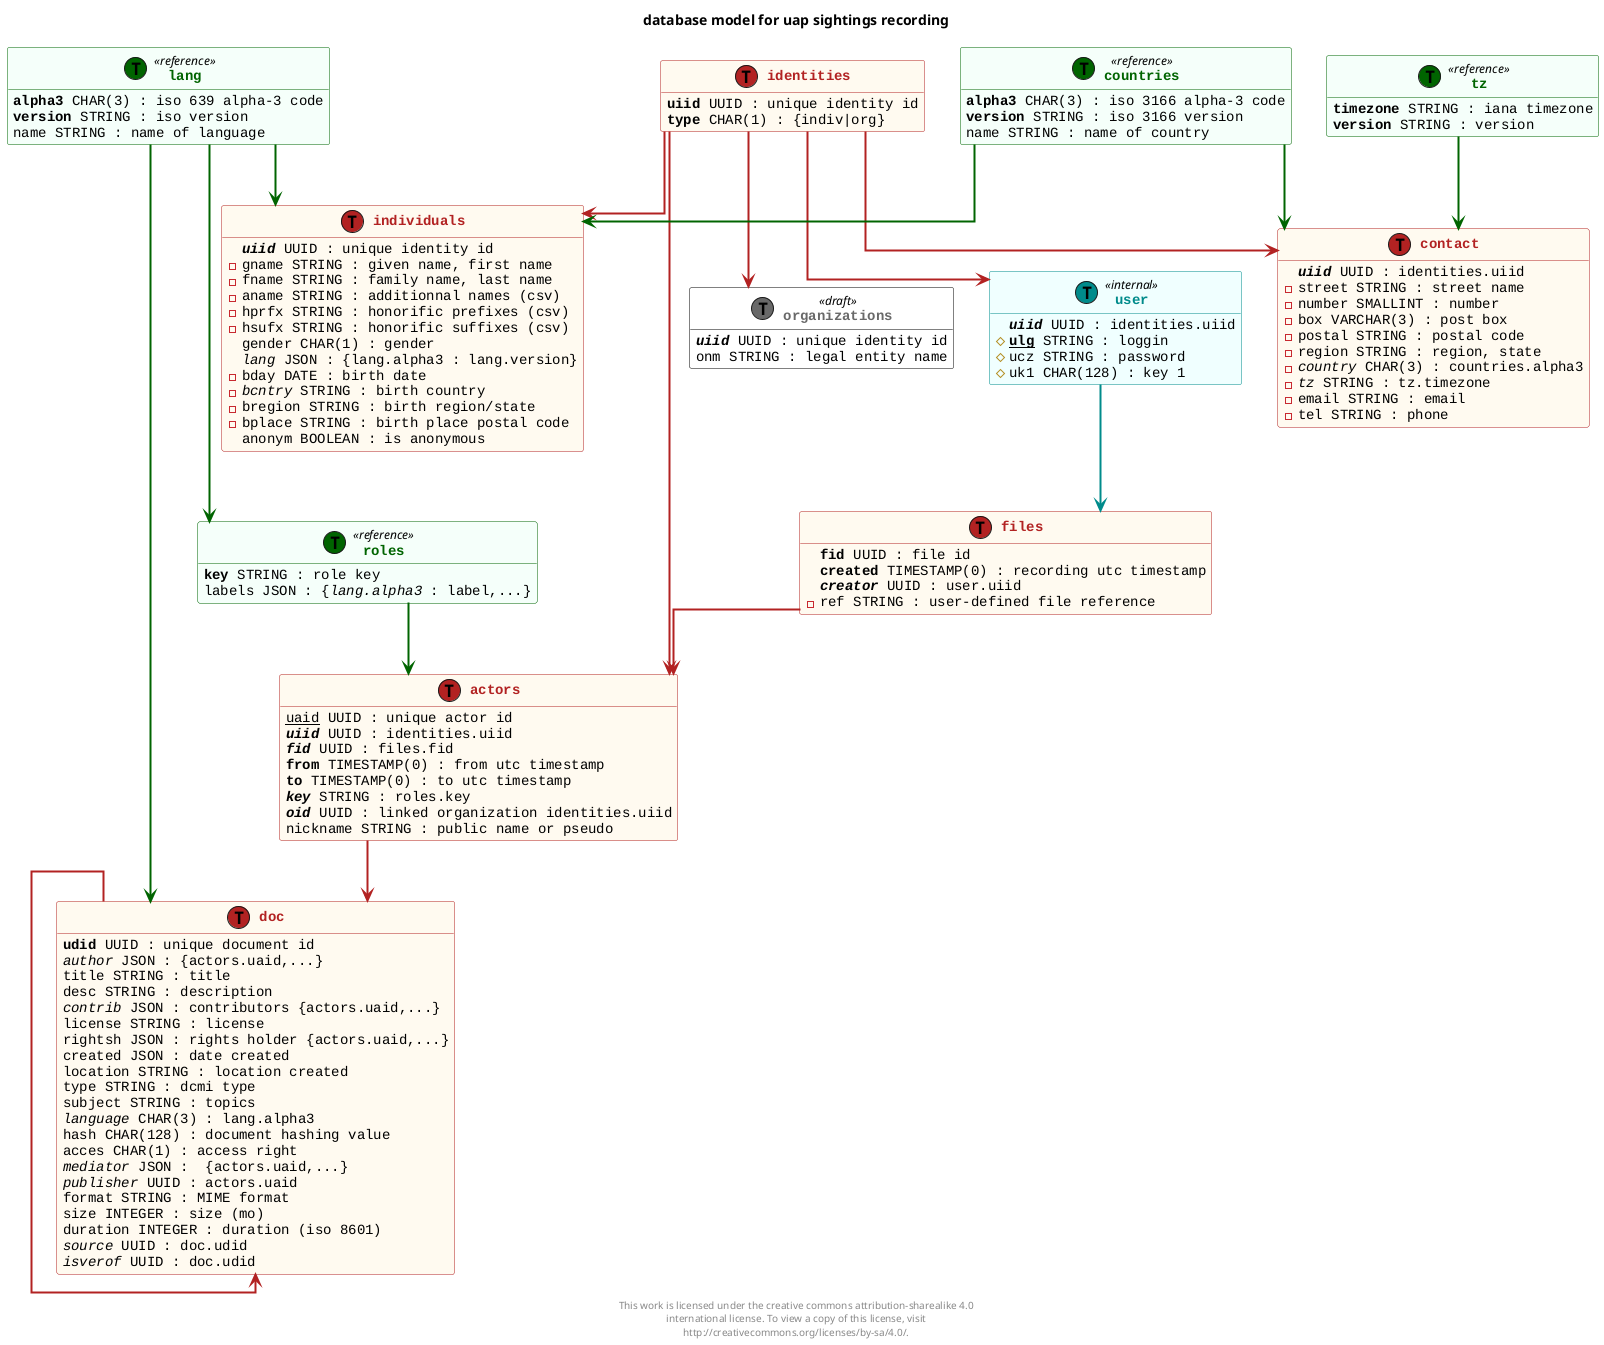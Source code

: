 @startuml

'plantuml version : 1.2021.10beta2

'Tthis work is licensed under the creative commons attribution-sharealike 4.0
'international license. To view a copy of this license, visit
'http://creativecommons.org/licenses/by-sa/4.0/.

'!include skin.iuml
skinparam titlefontstyle bold

skinparam arrowfontsize 8
skinparam arrowcolor firebrick
skinparam arrowthickness 2

skinparam classfontstyle bold
skinparam classfontcolor firebrick
skinparam classbordercolor firebrick
skinparam classbackgroundcolor floralwhite
skinparam classfontstyle bold
skinparam classattributefontname liberation mono
skinparam linetype ortho

!function $fk($a) !return "<i>" + $a + "</i>"
    'foreign key
!function $pk($a) !return "<b>" + $a + "</b>"
    'primary key
!function $uk($a) !return "<u>" + $a + "</u>"
    'unique key

skinparam class {
    'draft
    bordercolor<<draft>> black
    fontcolor<<draft>> dimgrey
    backgroundcolor<<draft>> white

    'reference
    bordercolor<<reference>> darkgreen
    backgroundcolor<<reference>> mintcream
    fontcolor<<reference>> darkgreen

    'internal
    bordercolor<<internal>> darkcyan
    backgroundcolor<<internal>> azure
    fontcolor<<internal>> darkcyan
}

hide empty methods


title database model for uap sightings recording
footer
    This work is licensed under the creative commons attribution-sharealike 4.0
    international license. To view a copy of this license, visit
    http://creativecommons.org/licenses/by-sa/4.0/.
endfooter

'- : private     : r/w localy by the user, not published
'# : protected   : r/w localy by the user, encrypted, not published


'rub: objects

class files << (T,Firebrick) >> {
	{field}  $pk(fid) UUID : file id
        'formerly : fid CHAR(128)
	{field}  $pk(created) TIMESTAMP(0) : recording utc timestamp
        'formerly rec FLOAT
	{field}  $pk($fk(creator)) UUID : user.uiid
        'uid
	{field} -ref STRING : user-defined file reference
        'udr
}
 

class user << (T, darkcyan) internal >> {
    'local app users
	{field} $pk($fk(uiid)) UUID : identities.uiid
	{field} #$pk($uk(ulg)) STRING : loggin
	{field} #ucz STRING : password
	{field} #uk1 CHAR(128) : key 1
}
 

class individuals << (T,firebrick) >> {
	{field}  $pk($fk(uiid)) UUID : unique identity id
	{field} -gname STRING : given name, first name
	{field} -fname STRING : family name, last name
	{field} -aname STRING : additionnal names (csv)
	{field} -hprfx STRING : honorific prefixes (csv)
	{field} -hsufx STRING : honorific suffixes (csv)
	{field}  gender CHAR(1) : gender
	{field}  $fk(lang) JSON : {lang.alpha3 : lang.version}
	{field} -bday DATE : birth date
	{field} -$fk(bcntry) STRING : birth country
	{field} -bregion STRING : birth region/state
	{field} -bplace STRING : birth place postal code
	{field}  anonym BOOLEAN : is anonymous
}
 

class identities << (T,firebrick) >> {
    'individuals and organizations
	{field}  $pk(uiid) UUID : unique identity id
	{field}  $pk(type) CHAR(1) : {indiv|org}
}
 

class contact << (T,firebrick) >> {
    'identities contact details
	{field}  $pk($fk(uiid)) UUID : identities.uiid
	{field} -street STRING : street name
	{field} -number SMALLINT : number
	{field} -box VARCHAR(3) : post box
	{field} -postal STRING : postal code
	{field} -region STRING : region, state
	{field} -$fk(country) CHAR(3) : countries.alpha3
	{field} -$fk(tz) STRING : tz.timezone
	{field} -email STRING : email
	{field} -tel STRING : phone
}
 

class actors  << (T,firebrick) >> {
    'role(s) taken by identities in each file
	{field} $uk(uaid) UUID : unique actor id
	{field} $pk($fk(uiid)) UUID : identities.uiid
	{field} $pk($fk(fid)) UUID : files.fid
	{field} $pk(from) TIMESTAMP(0) : from utc timestamp
	{field} $pk(to) TIMESTAMP(0) : to utc timestamp
	{field} $pk($fk(key)) STRING : roles.key
	{field} $pk($fk(oid)) UUID : linked organization identities.uiid
	{field} nickname STRING : public name or pseudo
}
 

class lang << (T,darkgreen) reference >> {
    'iso 639 languages
    {field} $pk(alpha3) CHAR(3) : iso 639 alpha-3 code
    {field} $pk(version) STRING : iso version
    {field} name STRING : name of language
}
 

class tz << (T,darkgreen) reference >> {
    'iana timezones
    {field} $pk("timezone") STRING : iana timezone
    {field} $pk("version") STRING : version
        ' as stated in the file 'version'
}
 

class countries << (T,darkgreen) reference >> {
    'iso 3166 country codes
    {field} $pk(alpha3) CHAR(3) : iso 3166 alpha-3 code
    {field} $pk(version) STRING : iso 3166 version
    {field} name STRING : name of country
}


class roles << (T,darkgreen) reference >> {
    'roles that can be taken by identities in files :
    '   direct witness, indirect witness, self-employed investigator, investigator
    '   attaché, ufologist, organization manager
	{field} $pk(key) STRING : role key
	{field} labels JSON : {$fk(lang.alpha3) : label,...}
}

 
'class "log" as log <<internal>>
'    log : table  \t : affected table
'    log : object \t : affected id
'    log : action \t : create, modify, delete
'    log : uiid   \t : [fk:user.uiid]
'    log : date   \t : utc timestamp


class doc << (T,Firebrick) >> {
    'documents
    'according to dcmi 'terms' and 'types' namespaces
    {field} $pk(udid) UUID : unique document id
    {field} $fk(author) JSON : {actors.uaid,...}
        ' dcmi: creator
    {field} title STRING : title
    {field} desc STRING : description
    {field} $fk(contrib) JSON : contributors {actors.uaid,...}
    {field} license STRING : license
    {field} rightsh JSON : rights holder {actors.uaid,...}
    {field} created JSON : date created
        'date splitted into iso components
    {field} location STRING : location created
        ' dcmi: spatial
    {field} type STRING : dcmi type
    {field} subject STRING : topics
        ' in a controlled vocabulary
    {field} $fk(language) CHAR(3) : lang.alpha3
    {field} hash CHAR(128) : document hashing value
    {field} acces CHAR(1) : access right
        ' public, restricted, private
    {field} $fk(mediator) JSON :  {actors.uaid,...}
        ' who manages access to the ressource
    {field} $fk(publisher) UUID : actors.uaid
        ' who makes ressource available
    {field} format STRING : MIME format
    {field} size INTEGER : size (mo)
        ' dcmi: extent
    {field} duration INTEGER : duration (iso 8601)
        ' dcmi: extent
    {field} $fk(source) UUID : doc.udid
        ' related resource from which the described resource is derived
    {field} $fk(isverof) UUID : doc.udid
        ' is version of udid
    '{field} relation  \t : related object id
}


'class "data" as dat <<draft>>
'    dat : creator   \t : [fk:actors.uaid]
'    dat : created   \t : recording utc timestamp
'    dat : key       \t : [fk:datakeys.dky]
'    dat : value     \t : data value

 
'class "datakeys" as dke <<draft>>
'    ' keys that identify the recorded data
'    dke : dky     : data key
    
 
'class "transcription" as tcp <<draft>>
'    'transcriptions : sightings, interviews
'	tcp : fid     : unique file id
'	tcp : uid     : unique user id
'	tcp : rec     : recording utc timestamp
'	tcp : key     : data key
'        ' a key that identifies the data stored
'	tcp : txt     : transcription
 

class organizations  << (T,dimgrey) draft >> {
    'organizations, legal entities
	{field} $pk($fk(uiid)) UUID : unique identity id
    {field} onm STRING : legal entity name
}


'rub: links

user            -[#darkcyan]->       files
identities      -->                  user
identities      -->                  individuals
identities      -->                  organizations
identities      -->                  contact
identities      -->                  actors
files           -->                  actors
roles           -[#darkgreen]->      actors
tz              -[#darkgreen]->      contact
lang            -[#darkgreen]->      individuals
countries       -[#darkgreen]->      individuals
countries       -[#darkgreen]->      contact
lang            -[#darkgreen]->      roles
lang            -[#darkgreen]->      doc
actors          -->                  doc
doc             -->                  doc
'dke::dky        -->                  dat::dky
'user::uii       -[#darkcyan]->       log::uid
'act::uaid       -->                  dat::uaid


'rub: notes
'- witness profession : record as a data ? not in 'contact'

@enduml
